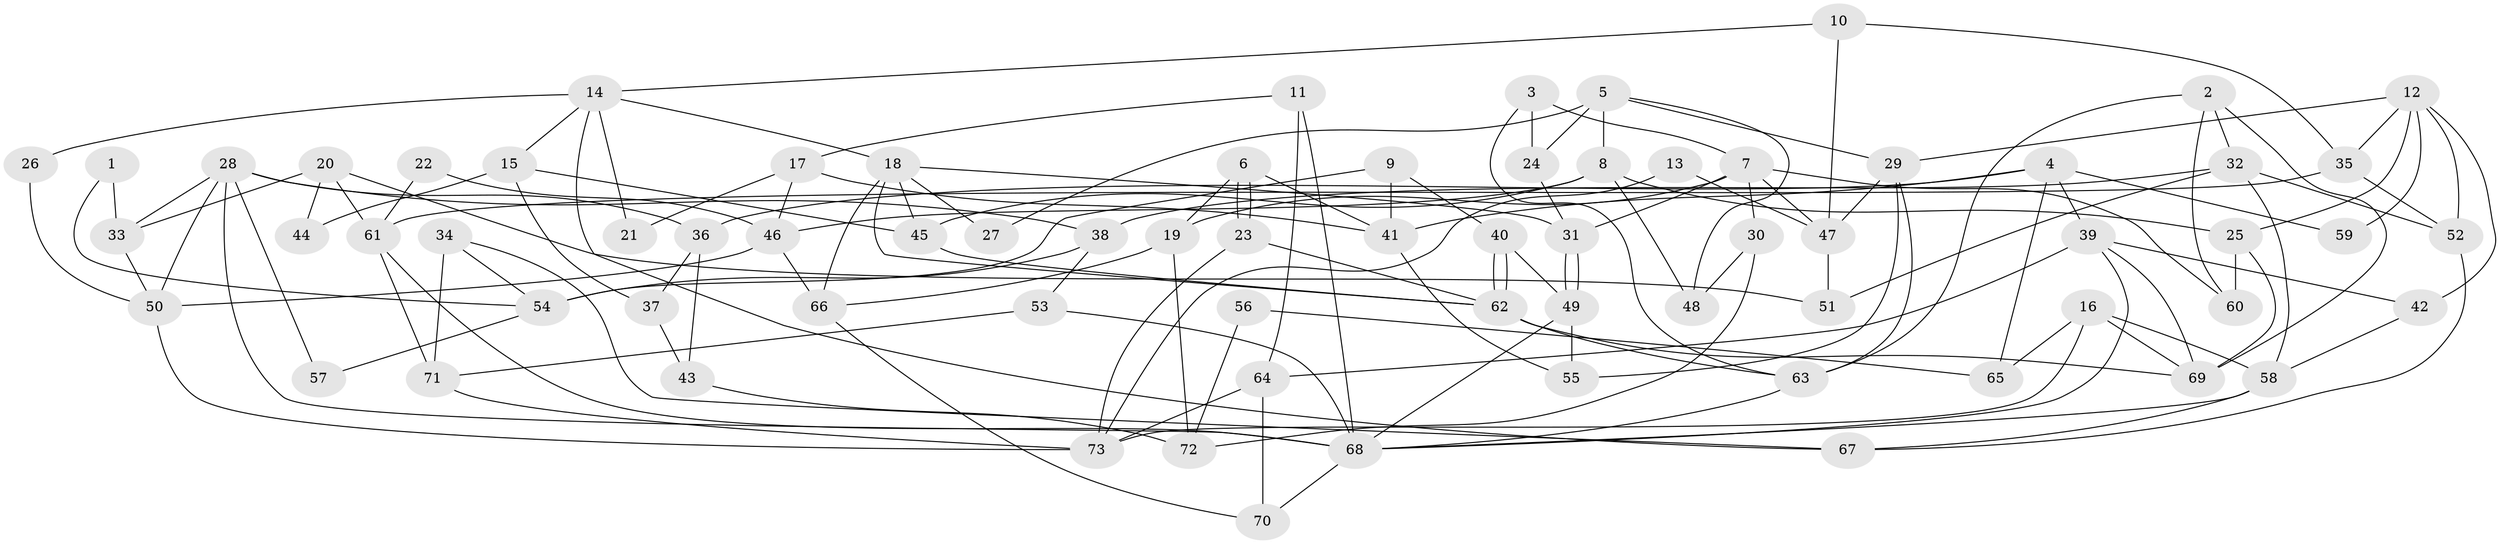 // Generated by graph-tools (version 1.1) at 2025/50/03/09/25 03:50:11]
// undirected, 73 vertices, 146 edges
graph export_dot {
graph [start="1"]
  node [color=gray90,style=filled];
  1;
  2;
  3;
  4;
  5;
  6;
  7;
  8;
  9;
  10;
  11;
  12;
  13;
  14;
  15;
  16;
  17;
  18;
  19;
  20;
  21;
  22;
  23;
  24;
  25;
  26;
  27;
  28;
  29;
  30;
  31;
  32;
  33;
  34;
  35;
  36;
  37;
  38;
  39;
  40;
  41;
  42;
  43;
  44;
  45;
  46;
  47;
  48;
  49;
  50;
  51;
  52;
  53;
  54;
  55;
  56;
  57;
  58;
  59;
  60;
  61;
  62;
  63;
  64;
  65;
  66;
  67;
  68;
  69;
  70;
  71;
  72;
  73;
  1 -- 33;
  1 -- 54;
  2 -- 63;
  2 -- 32;
  2 -- 60;
  2 -- 69;
  3 -- 7;
  3 -- 63;
  3 -- 24;
  4 -- 39;
  4 -- 41;
  4 -- 36;
  4 -- 59;
  4 -- 65;
  5 -- 24;
  5 -- 29;
  5 -- 8;
  5 -- 27;
  5 -- 48;
  6 -- 23;
  6 -- 23;
  6 -- 19;
  6 -- 41;
  7 -- 19;
  7 -- 31;
  7 -- 30;
  7 -- 47;
  7 -- 60;
  8 -- 25;
  8 -- 45;
  8 -- 46;
  8 -- 48;
  9 -- 40;
  9 -- 41;
  9 -- 54;
  10 -- 14;
  10 -- 47;
  10 -- 35;
  11 -- 64;
  11 -- 17;
  11 -- 68;
  12 -- 42;
  12 -- 25;
  12 -- 29;
  12 -- 35;
  12 -- 52;
  12 -- 59;
  13 -- 47;
  13 -- 73;
  14 -- 18;
  14 -- 67;
  14 -- 15;
  14 -- 21;
  14 -- 26;
  15 -- 45;
  15 -- 37;
  15 -- 44;
  16 -- 58;
  16 -- 69;
  16 -- 65;
  16 -- 73;
  17 -- 46;
  17 -- 41;
  17 -- 21;
  18 -- 45;
  18 -- 62;
  18 -- 27;
  18 -- 31;
  18 -- 66;
  19 -- 66;
  19 -- 72;
  20 -- 33;
  20 -- 61;
  20 -- 44;
  20 -- 51;
  22 -- 61;
  22 -- 46;
  23 -- 73;
  23 -- 62;
  24 -- 31;
  25 -- 69;
  25 -- 60;
  26 -- 50;
  28 -- 38;
  28 -- 50;
  28 -- 33;
  28 -- 36;
  28 -- 57;
  28 -- 68;
  29 -- 63;
  29 -- 47;
  29 -- 55;
  30 -- 48;
  30 -- 72;
  31 -- 49;
  31 -- 49;
  32 -- 52;
  32 -- 51;
  32 -- 38;
  32 -- 58;
  33 -- 50;
  34 -- 71;
  34 -- 67;
  34 -- 54;
  35 -- 52;
  35 -- 61;
  36 -- 37;
  36 -- 43;
  37 -- 43;
  38 -- 54;
  38 -- 53;
  39 -- 69;
  39 -- 68;
  39 -- 42;
  39 -- 64;
  40 -- 62;
  40 -- 62;
  40 -- 49;
  41 -- 55;
  42 -- 58;
  43 -- 72;
  45 -- 62;
  46 -- 66;
  46 -- 50;
  47 -- 51;
  49 -- 68;
  49 -- 55;
  50 -- 73;
  52 -- 67;
  53 -- 68;
  53 -- 71;
  54 -- 57;
  56 -- 65;
  56 -- 72;
  58 -- 68;
  58 -- 67;
  61 -- 68;
  61 -- 71;
  62 -- 63;
  62 -- 69;
  63 -- 68;
  64 -- 73;
  64 -- 70;
  66 -- 70;
  68 -- 70;
  71 -- 73;
}
